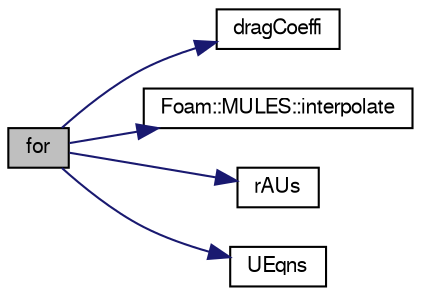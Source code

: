 digraph "for"
{
  bgcolor="transparent";
  edge [fontname="FreeSans",fontsize="10",labelfontname="FreeSans",labelfontsize="10"];
  node [fontname="FreeSans",fontsize="10",shape=record];
  rankdir="LR";
  Node1 [label="for",height=0.2,width=0.4,color="black", fillcolor="grey75", style="filled" fontcolor="black"];
  Node1 -> Node2 [color="midnightblue",fontsize="10",style="solid",fontname="FreeSans"];
  Node2 [label="dragCoeffi",height=0.2,width=0.4,color="black",URL="$a02890.html#a70dd1d788fc438ac4c12b12e5ddd277e"];
  Node1 -> Node3 [color="midnightblue",fontsize="10",style="solid",fontname="FreeSans"];
  Node3 [label="Foam::MULES::interpolate",height=0.2,width=0.4,color="black",URL="$a10293.html#a4d62f21551985d814104861e7c1d9b4f"];
  Node1 -> Node4 [color="midnightblue",fontsize="10",style="solid",fontname="FreeSans"];
  Node4 [label="rAUs",height=0.2,width=0.4,color="black",URL="$a02890.html#a11ab108f012fc0ee93ff106f734e93a0"];
  Node1 -> Node5 [color="midnightblue",fontsize="10",style="solid",fontname="FreeSans"];
  Node5 [label="UEqns",height=0.2,width=0.4,color="black",URL="$a03305.html#a897d1fff9d8e6f24d2b642debb9341a2"];
}

